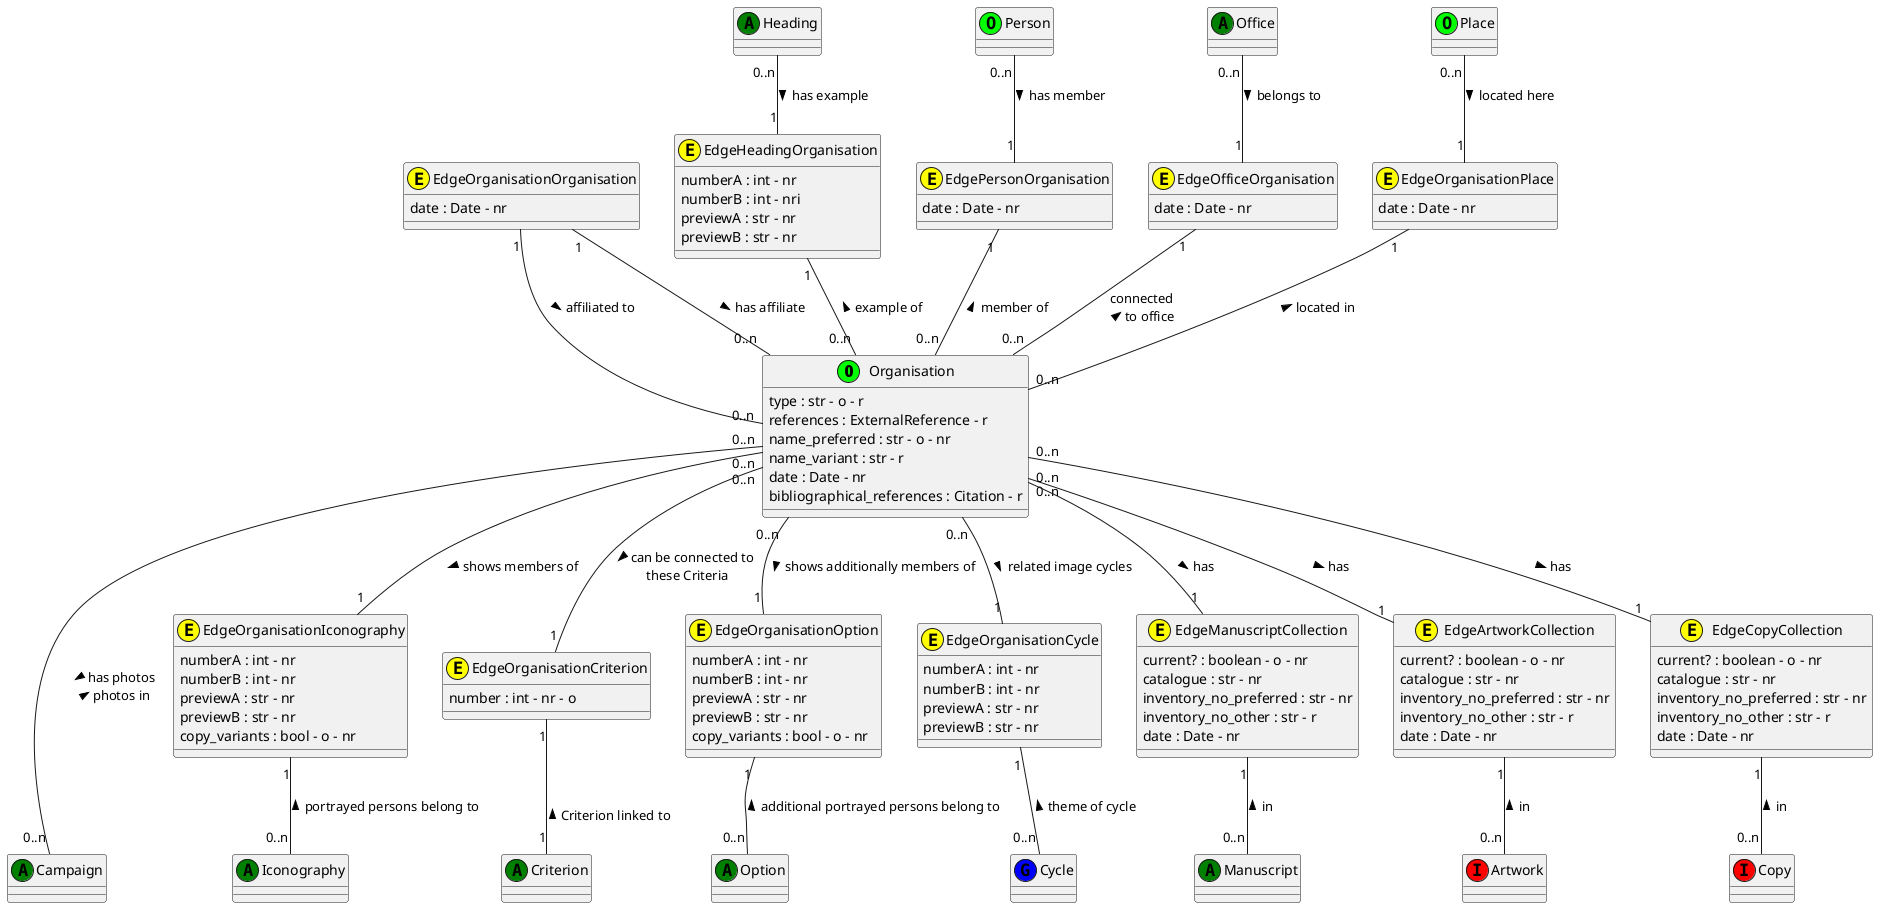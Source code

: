 @startuml Organisation
class Organisation <<(O,lime)>>
Organisation : type : str - o - r
Organisation : references : ExternalReference - r
Organisation : name_preferred : str - o - nr
Organisation : name_variant : str - r
Organisation : date : Date - nr
Organisation : bibliographical_references : Citation - r


class Person <<(O,lime)>> 

class Office <<(A,green)>>

class Place <<(O,lime)>>

class Iconography <<(A,green)>>

class Option <<(A,green)>>
    
class Criterion <<(A,green)>>

class Cycle <<(G,blue)>>

class Artwork <<(I,red)>>

class Manuscript <<(A,green)>>

class Copy <<(I,red)>>

class Heading <<(A,green)>>

class Campaign <<(A,green)>>

class EdgeOrganisationOrganisation <<(E,yellow)>>
EdgeOrganisationOrganisation : date : Date - nr

class EdgeHeadingOrganisation  <<(E,yellow)>>
EdgeHeadingOrganisation : numberA : int - nr
EdgeHeadingOrganisation : numberB : int - nri
EdgeHeadingOrganisation : previewA : str - nr
EdgeHeadingOrganisation : previewB : str - nr

class EdgePersonOrganisation <<(E,yellow)>>
EdgePersonOrganisation : date : Date - nr

class EdgeOfficeOrganisation <<(E,yellow)>>
EdgeOfficeOrganisation : date : Date - nr

class EdgeOrganisationPlace <<(E,yellow)>>
EdgeOrganisationPlace : date : Date - nr

class EdgeOrganisationIconography <<(E,yellow)>>
EdgeOrganisationIconography : numberA : int - nr
EdgeOrganisationIconography : numberB : int - nr
EdgeOrganisationIconography : previewA : str - nr
EdgeOrganisationIconography : previewB : str - nr
EdgeOrganisationIconography : copy_variants : bool - o - nr

class EdgeOrganisationCriterion <<(E,yellow)>>
EdgeOrganisationCriterion : number : int - nr - o 

class EdgeOrganisationOption <<(E,yellow)>>
EdgeOrganisationOption : numberA : int - nr
EdgeOrganisationOption : numberB : int - nr
EdgeOrganisationOption : previewA : str - nr
EdgeOrganisationOption : previewB : str - nr
EdgeOrganisationOption : copy_variants : bool - o - nr

class EdgeOrganisationCycle <<(E,yellow)>>
EdgeOrganisationCycle : numberA : int - nr
EdgeOrganisationCycle : numberB : int - nr
EdgeOrganisationCycle : previewA : str - nr
EdgeOrganisationCycle : previewB : str - nr


class EdgeManuscriptCollection <<(E,yellow)>>
EdgeManuscriptCollection : current? : boolean - o - nr
EdgeManuscriptCollection : catalogue : str - nr
EdgeManuscriptCollection : inventory_no_preferred : str - nr
EdgeManuscriptCollection : inventory_no_other : str - r
EdgeManuscriptCollection : date : Date - nr

class EdgeArtworkCollection <<(E,yellow)>>
EdgeArtworkCollection : current? : boolean - o - nr
EdgeArtworkCollection : catalogue : str - nr
EdgeArtworkCollection : inventory_no_preferred : str - nr
EdgeArtworkCollection : inventory_no_other : str - r
EdgeArtworkCollection : date : Date - nr

class EdgeCopyCollection <<(E,yellow)>>
EdgeCopyCollection : current? : boolean - o - nr
EdgeCopyCollection : catalogue : str - nr
EdgeCopyCollection : inventory_no_preferred : str - nr
EdgeCopyCollection : inventory_no_other : str - r
EdgeCopyCollection : date : Date - nr

EdgeOrganisationOrganisation "1" -- "0..n" Organisation : affiliated to >
EdgeOrganisationOrganisation "1" -- "0..n" Organisation : has affiliate >

Heading "0..n" -- "1" EdgeHeadingOrganisation : > has example
EdgeHeadingOrganisation "1" -- "0..n" Organisation: example of <

Person "0..n" -- "1" EdgePersonOrganisation : has member >
EdgePersonOrganisation "1" -- "0..n" Organisation : member of <

Office "0..n" -- "1" EdgeOfficeOrganisation : belongs to >
EdgeOfficeOrganisation "1" -- "0..n" Organisation : connected \n to office <

Place "0..n" -- "1" EdgeOrganisationPlace : located here >
EdgeOrganisationPlace "1" -- "0..n" Organisation : located in <

Organisation "0..n" -- "1" EdgeOrganisationIconography : shows members of >
EdgeOrganisationIconography "1" -- "0..n" Iconography : portrayed persons belong to <

Organisation "0..n" -- "1" EdgeOrganisationCriterion : > can be connected to \n these Criteria 
EdgeOrganisationCriterion "1" -- "1" Criterion : \n Criterion linked to <

Organisation "0..n" -- "1" EdgeOrganisationOption : shows additionally members of >
EdgeOrganisationOption "1" -- "0..n" Option : additional portrayed persons belong to <

Organisation "0..n" -- "1" EdgeOrganisationCycle : related image cycles >
EdgeOrganisationCycle "1" -- "0..n" Cycle : theme of cycle <


Organisation "0..n" -- "1" EdgeArtworkCollection : has >
EdgeArtworkCollection "1" -- "0..n" Artwork : in <

Organisation "0..n" -- "1" EdgeManuscriptCollection : has >
EdgeManuscriptCollection "1" -- "0..n" Manuscript : in <

Organisation "0..n" -- "1" EdgeCopyCollection : has >
EdgeCopyCollection "1" -- "0..n" Copy : in <


Organisation "0..n" --- "0..n" Campaign : > has photos \n photos in <

@enduml 
